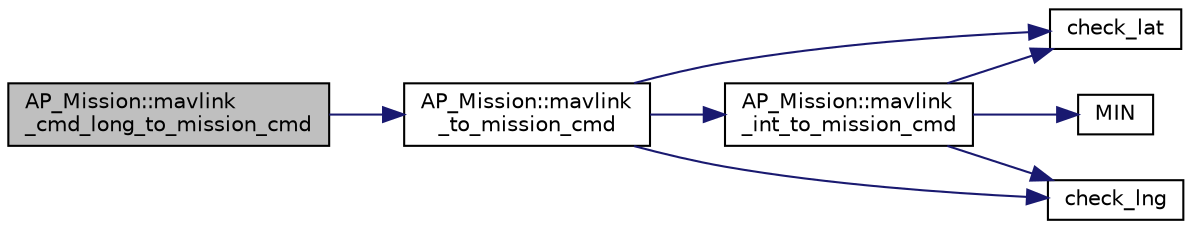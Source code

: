 digraph "AP_Mission::mavlink_cmd_long_to_mission_cmd"
{
 // INTERACTIVE_SVG=YES
  edge [fontname="Helvetica",fontsize="10",labelfontname="Helvetica",labelfontsize="10"];
  node [fontname="Helvetica",fontsize="10",shape=record];
  rankdir="LR";
  Node1 [label="AP_Mission::mavlink\l_cmd_long_to_mission_cmd",height=0.2,width=0.4,color="black", fillcolor="grey75", style="filled", fontcolor="black"];
  Node1 -> Node2 [color="midnightblue",fontsize="10",style="solid",fontname="Helvetica"];
  Node2 [label="AP_Mission::mavlink\l_to_mission_cmd",height=0.2,width=0.4,color="black", fillcolor="white", style="filled",URL="$classAP__Mission.html#acc409102a42d51e3c909f5205ccd9895"];
  Node2 -> Node3 [color="midnightblue",fontsize="10",style="solid",fontname="Helvetica"];
  Node3 [label="check_lat",height=0.2,width=0.4,color="black", fillcolor="white", style="filled",URL="$location_8cpp.html#a876969302a68a712453970f9389873c4"];
  Node2 -> Node4 [color="midnightblue",fontsize="10",style="solid",fontname="Helvetica"];
  Node4 [label="check_lng",height=0.2,width=0.4,color="black", fillcolor="white", style="filled",URL="$location_8cpp.html#a35c0354ad630c4fd4124d48310efe927"];
  Node2 -> Node5 [color="midnightblue",fontsize="10",style="solid",fontname="Helvetica"];
  Node5 [label="AP_Mission::mavlink\l_int_to_mission_cmd",height=0.2,width=0.4,color="black", fillcolor="white", style="filled",URL="$classAP__Mission.html#a80b09bc9fa20ca29268f08f51de9050e"];
  Node5 -> Node6 [color="midnightblue",fontsize="10",style="solid",fontname="Helvetica"];
  Node6 [label="MIN",height=0.2,width=0.4,color="black", fillcolor="white", style="filled",URL="$AP__Math_8h.html#a6b187a3fa1e9f663e89175e7e8e213d6"];
  Node5 -> Node3 [color="midnightblue",fontsize="10",style="solid",fontname="Helvetica"];
  Node5 -> Node4 [color="midnightblue",fontsize="10",style="solid",fontname="Helvetica"];
}
